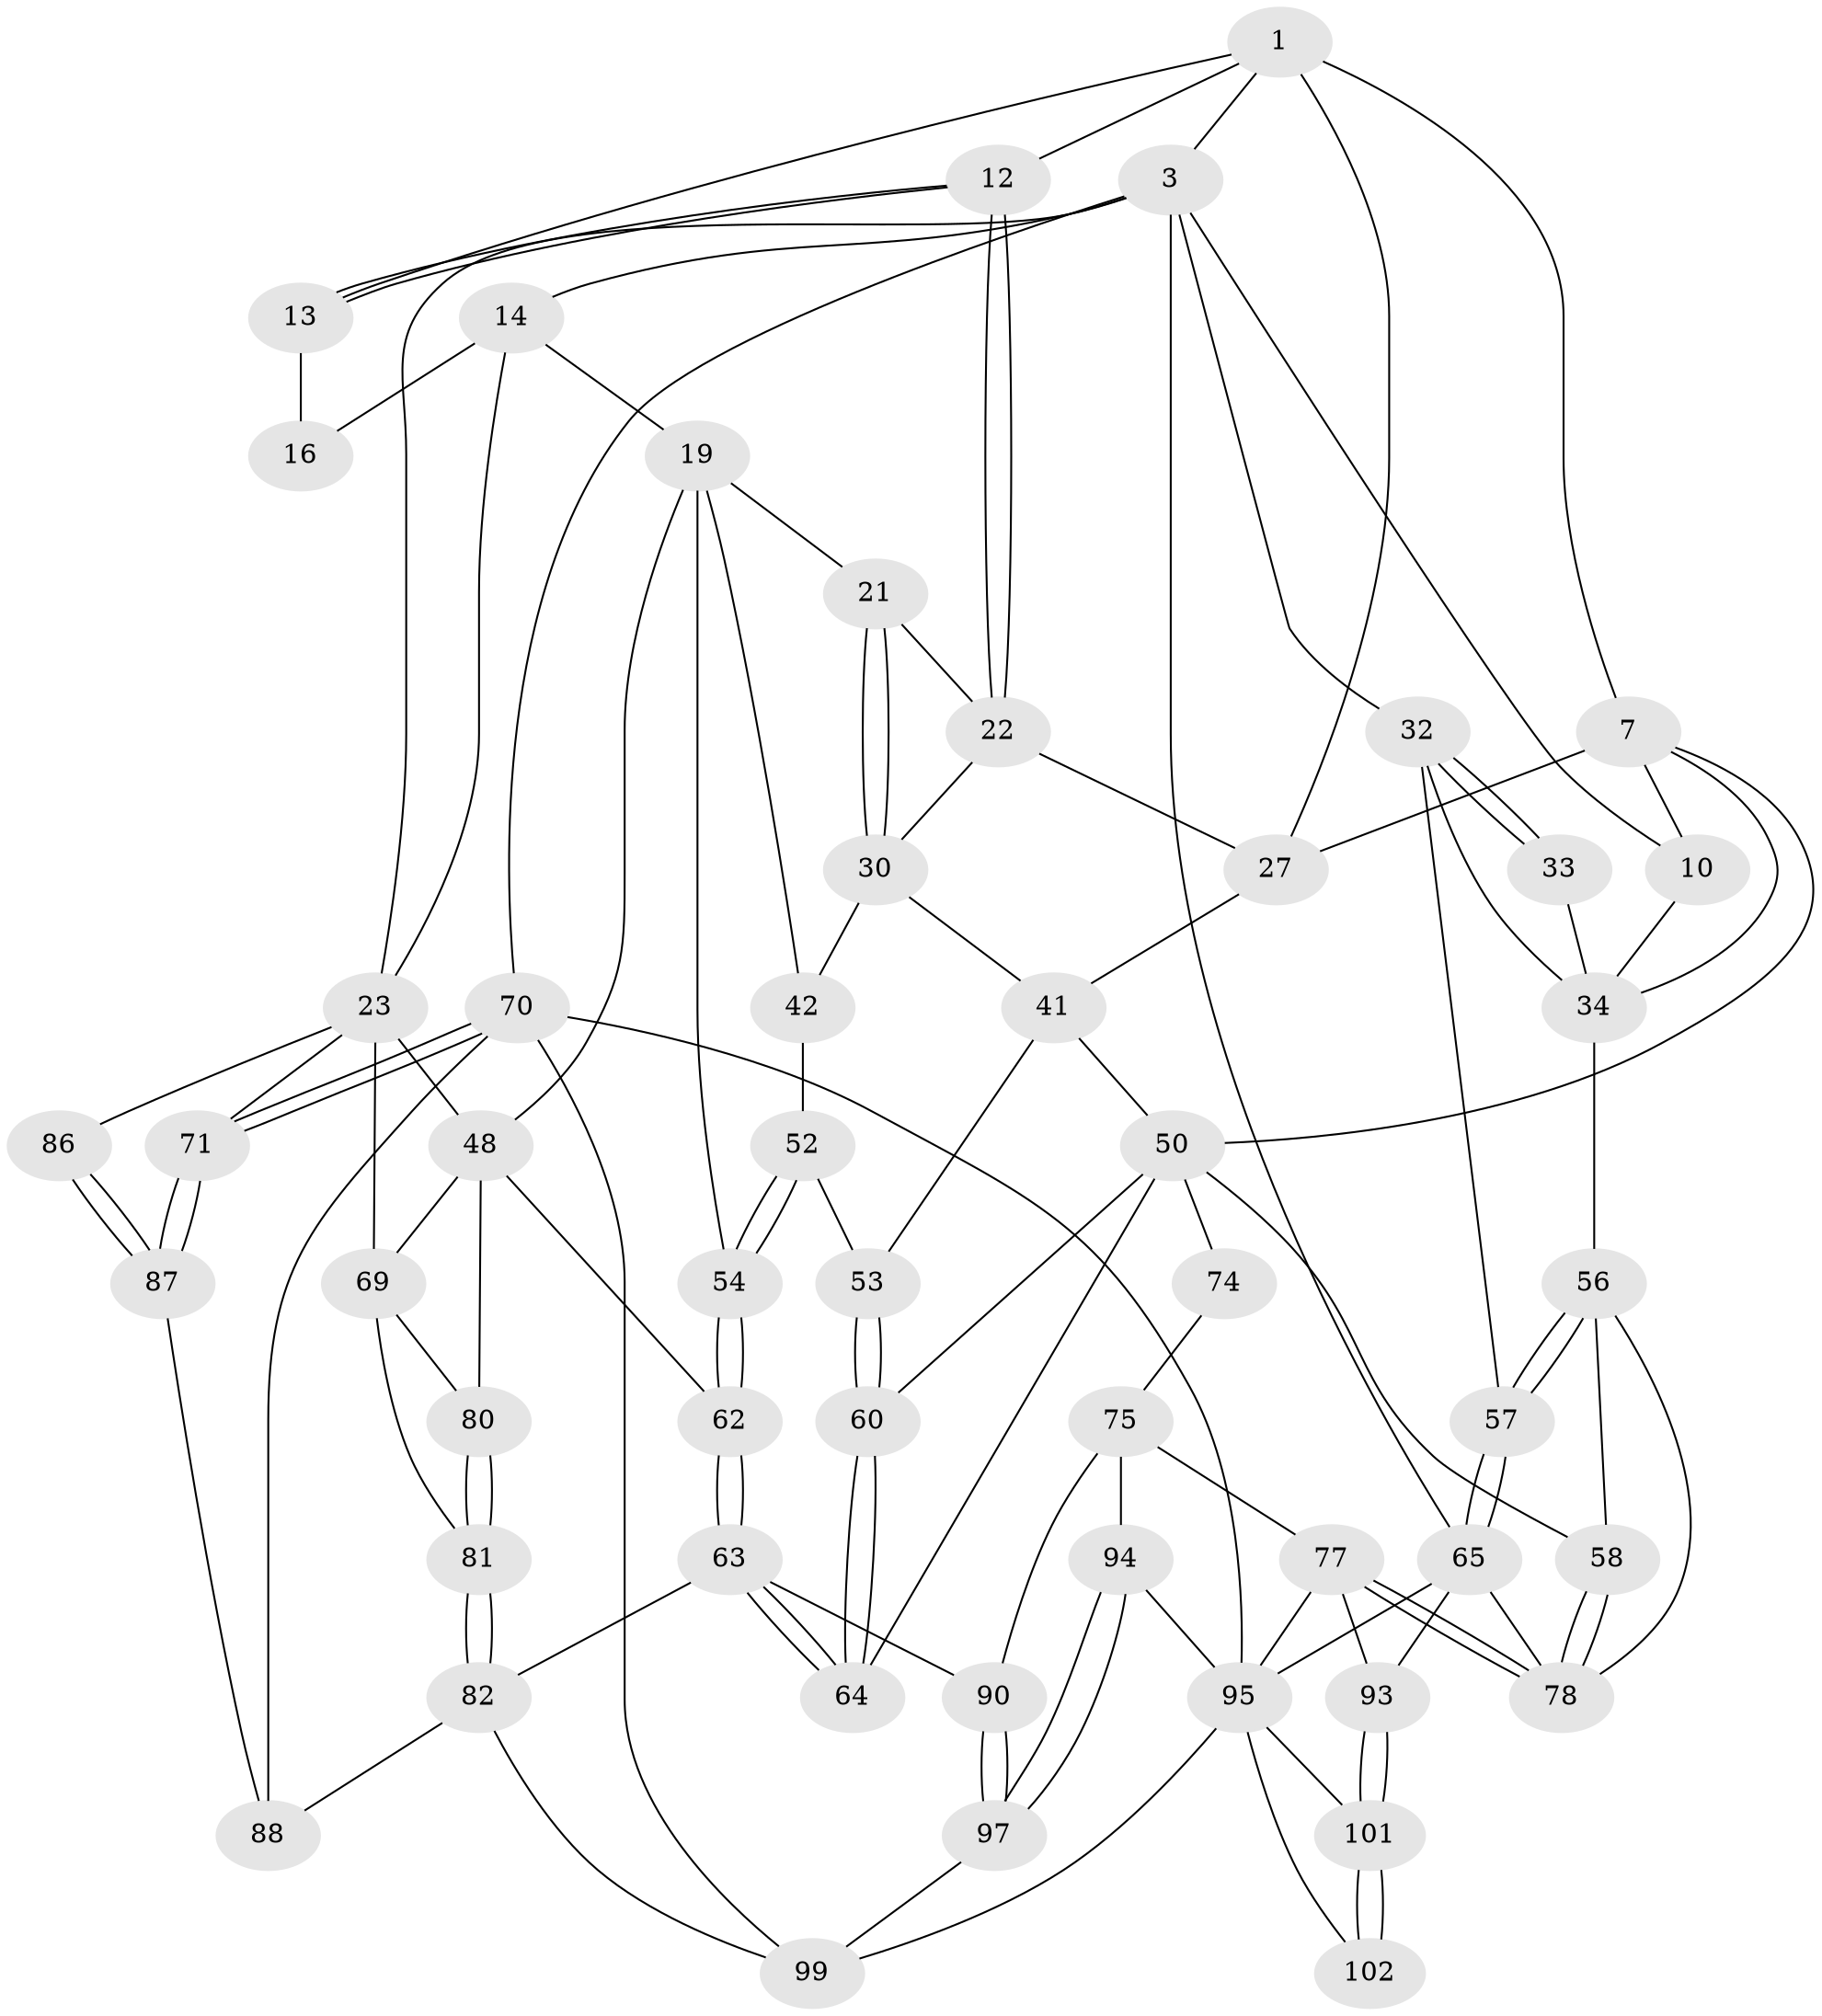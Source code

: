 // original degree distribution, {3: 0.056074766355140186, 6: 0.24299065420560748, 5: 0.5046728971962616, 4: 0.19626168224299065}
// Generated by graph-tools (version 1.1) at 2025/17/03/09/25 04:17:08]
// undirected, 53 vertices, 121 edges
graph export_dot {
graph [start="1"]
  node [color=gray90,style=filled];
  1 [pos="+0.27265438704148864+0",super="+2+6"];
  3 [pos="+1+0",super="+15+4"];
  7 [pos="+0.3197183721701803+0.07730091396992847",super="+8"];
  10 [pos="+0.22742526553527567+0.16048360340701312",super="+31"];
  12 [pos="+0.5992085397729878+0"];
  13 [pos="+0.6266850683893946+0"];
  14 [pos="+0.8768970754102473+0.054149610637446825",super="+17"];
  16 [pos="+0.7871942781148126+0.0354738541748638"];
  19 [pos="+0.776682663181001+0.1996440061378187",super="+20+29"];
  21 [pos="+0.6380158520010495+0.08933498778638889"];
  22 [pos="+0.6007064837344951+0",super="+26"];
  23 [pos="+1+0.26957347881007243",super="+46"];
  27 [pos="+0.43860970091888307+0.19994688145732625",super="+39+28"];
  30 [pos="+0.5103732590519076+0.23182510327680797",super="+40"];
  32 [pos="+0+0",super="+55"];
  33 [pos="+0.11687510792610555+0.16170539173887177"];
  34 [pos="+0.15387976070157927+0.3671203078667767",super="+35"];
  41 [pos="+0.4121436973067851+0.33968309557173754",super="+49"];
  42 [pos="+0.6709191166650836+0.24260028671761183",super="+43"];
  48 [pos="+0.7979889833684691+0.44130405329230576",super="+66"];
  50 [pos="+0.3089345173396793+0.45771434698298846",super="+61+51"];
  52 [pos="+0.5765857615552306+0.3940339353531482"];
  53 [pos="+0.5094733760988494+0.42554038188217114"];
  54 [pos="+0.6595289467280514+0.46399296802552065"];
  56 [pos="+0.03220199677809115+0.5182989627651579",super="+59"];
  57 [pos="+0+0.5058129011616515"];
  58 [pos="+0.21927110512606834+0.4975176379413531"];
  60 [pos="+0.48244091061019756+0.46800443684333815"];
  62 [pos="+0.6328005522826557+0.5699272553480959"];
  63 [pos="+0.6028528133064393+0.6282021914722223",super="+83"];
  64 [pos="+0.4817912956363945+0.5652621308297522"];
  65 [pos="+0+0.8109470004683679",super="+85"];
  69 [pos="+0.811454830480515+0.59815237798995",super="+79"];
  70 [pos="+1+1",super="+98"];
  71 [pos="+1+0.8165936484091755"];
  74 [pos="+0.3835557481508608+0.6060211024774"];
  75 [pos="+0.33500132230851304+0.6587493185671071",super="+76+91"];
  77 [pos="+0.2510655704914002+0.6662518774489613",super="+92"];
  78 [pos="+0.2202111102750207+0.5990445138931032",super="+84"];
  80 [pos="+0.762153778933404+0.5884212886595374"];
  81 [pos="+0.7300403696433723+0.6901533834059103"];
  82 [pos="+0.7036245571696151+0.7322623371923138",super="+89"];
  86 [pos="+0.8475242610646879+0.6160679671519032"];
  87 [pos="+0.837310389411641+0.7378625894146742"];
  88 [pos="+0.8046891370125757+0.7470524234664463"];
  90 [pos="+0.5601536203753013+0.7927670866265734"];
  93 [pos="+0.06252907722310651+0.8032207474077988"];
  94 [pos="+0.3599921968051716+0.784499448704544"];
  95 [pos="+0.3253632264066569+0.8201926451041625",super="+104"];
  97 [pos="+0.5523736048056531+0.8093217516016702"];
  99 [pos="+0.8115032305026609+1",super="+100"];
  101 [pos="+0.09029436062500176+0.8406037950922107"];
  102 [pos="+0.22933339071468567+0.8559735193078825",super="+106+103"];
  1 -- 3;
  1 -- 13;
  1 -- 12;
  1 -- 7 [weight=2];
  1 -- 27;
  3 -- 70;
  3 -- 14;
  3 -- 23;
  3 -- 32;
  3 -- 65;
  3 -- 10;
  7 -- 34;
  7 -- 10;
  7 -- 27 [weight=2];
  7 -- 50;
  10 -- 34;
  12 -- 13;
  12 -- 13;
  12 -- 22;
  12 -- 22;
  13 -- 16;
  14 -- 16;
  14 -- 19 [weight=2];
  14 -- 23;
  19 -- 42 [weight=2];
  19 -- 21;
  19 -- 48;
  19 -- 54;
  21 -- 22;
  21 -- 30;
  21 -- 30;
  22 -- 27;
  22 -- 30;
  23 -- 48;
  23 -- 69;
  23 -- 86 [weight=2];
  23 -- 71;
  27 -- 41;
  30 -- 41;
  30 -- 42;
  32 -- 33;
  32 -- 33;
  32 -- 57;
  32 -- 34;
  33 -- 34;
  34 -- 56;
  41 -- 50;
  41 -- 53;
  42 -- 52;
  48 -- 80;
  48 -- 69;
  48 -- 62;
  50 -- 64;
  50 -- 60;
  50 -- 74;
  50 -- 58;
  52 -- 53;
  52 -- 54;
  52 -- 54;
  53 -- 60;
  53 -- 60;
  54 -- 62;
  54 -- 62;
  56 -- 57;
  56 -- 57;
  56 -- 58;
  56 -- 78;
  57 -- 65;
  57 -- 65;
  58 -- 78;
  58 -- 78;
  60 -- 64;
  60 -- 64;
  62 -- 63;
  62 -- 63;
  63 -- 64;
  63 -- 64;
  63 -- 82;
  63 -- 90;
  65 -- 95;
  65 -- 93;
  65 -- 78;
  69 -- 80;
  69 -- 81;
  70 -- 71;
  70 -- 71;
  70 -- 88;
  70 -- 99;
  70 -- 95;
  71 -- 87;
  71 -- 87;
  74 -- 75 [weight=2];
  75 -- 77;
  75 -- 94;
  75 -- 90;
  77 -- 78;
  77 -- 78;
  77 -- 93;
  77 -- 95;
  80 -- 81;
  80 -- 81;
  81 -- 82;
  81 -- 82;
  82 -- 88;
  82 -- 99;
  86 -- 87;
  86 -- 87;
  87 -- 88;
  90 -- 97;
  90 -- 97;
  93 -- 101;
  93 -- 101;
  94 -- 95;
  94 -- 97;
  94 -- 97;
  95 -- 99;
  95 -- 101;
  95 -- 102;
  97 -- 99;
  101 -- 102;
  101 -- 102;
}
